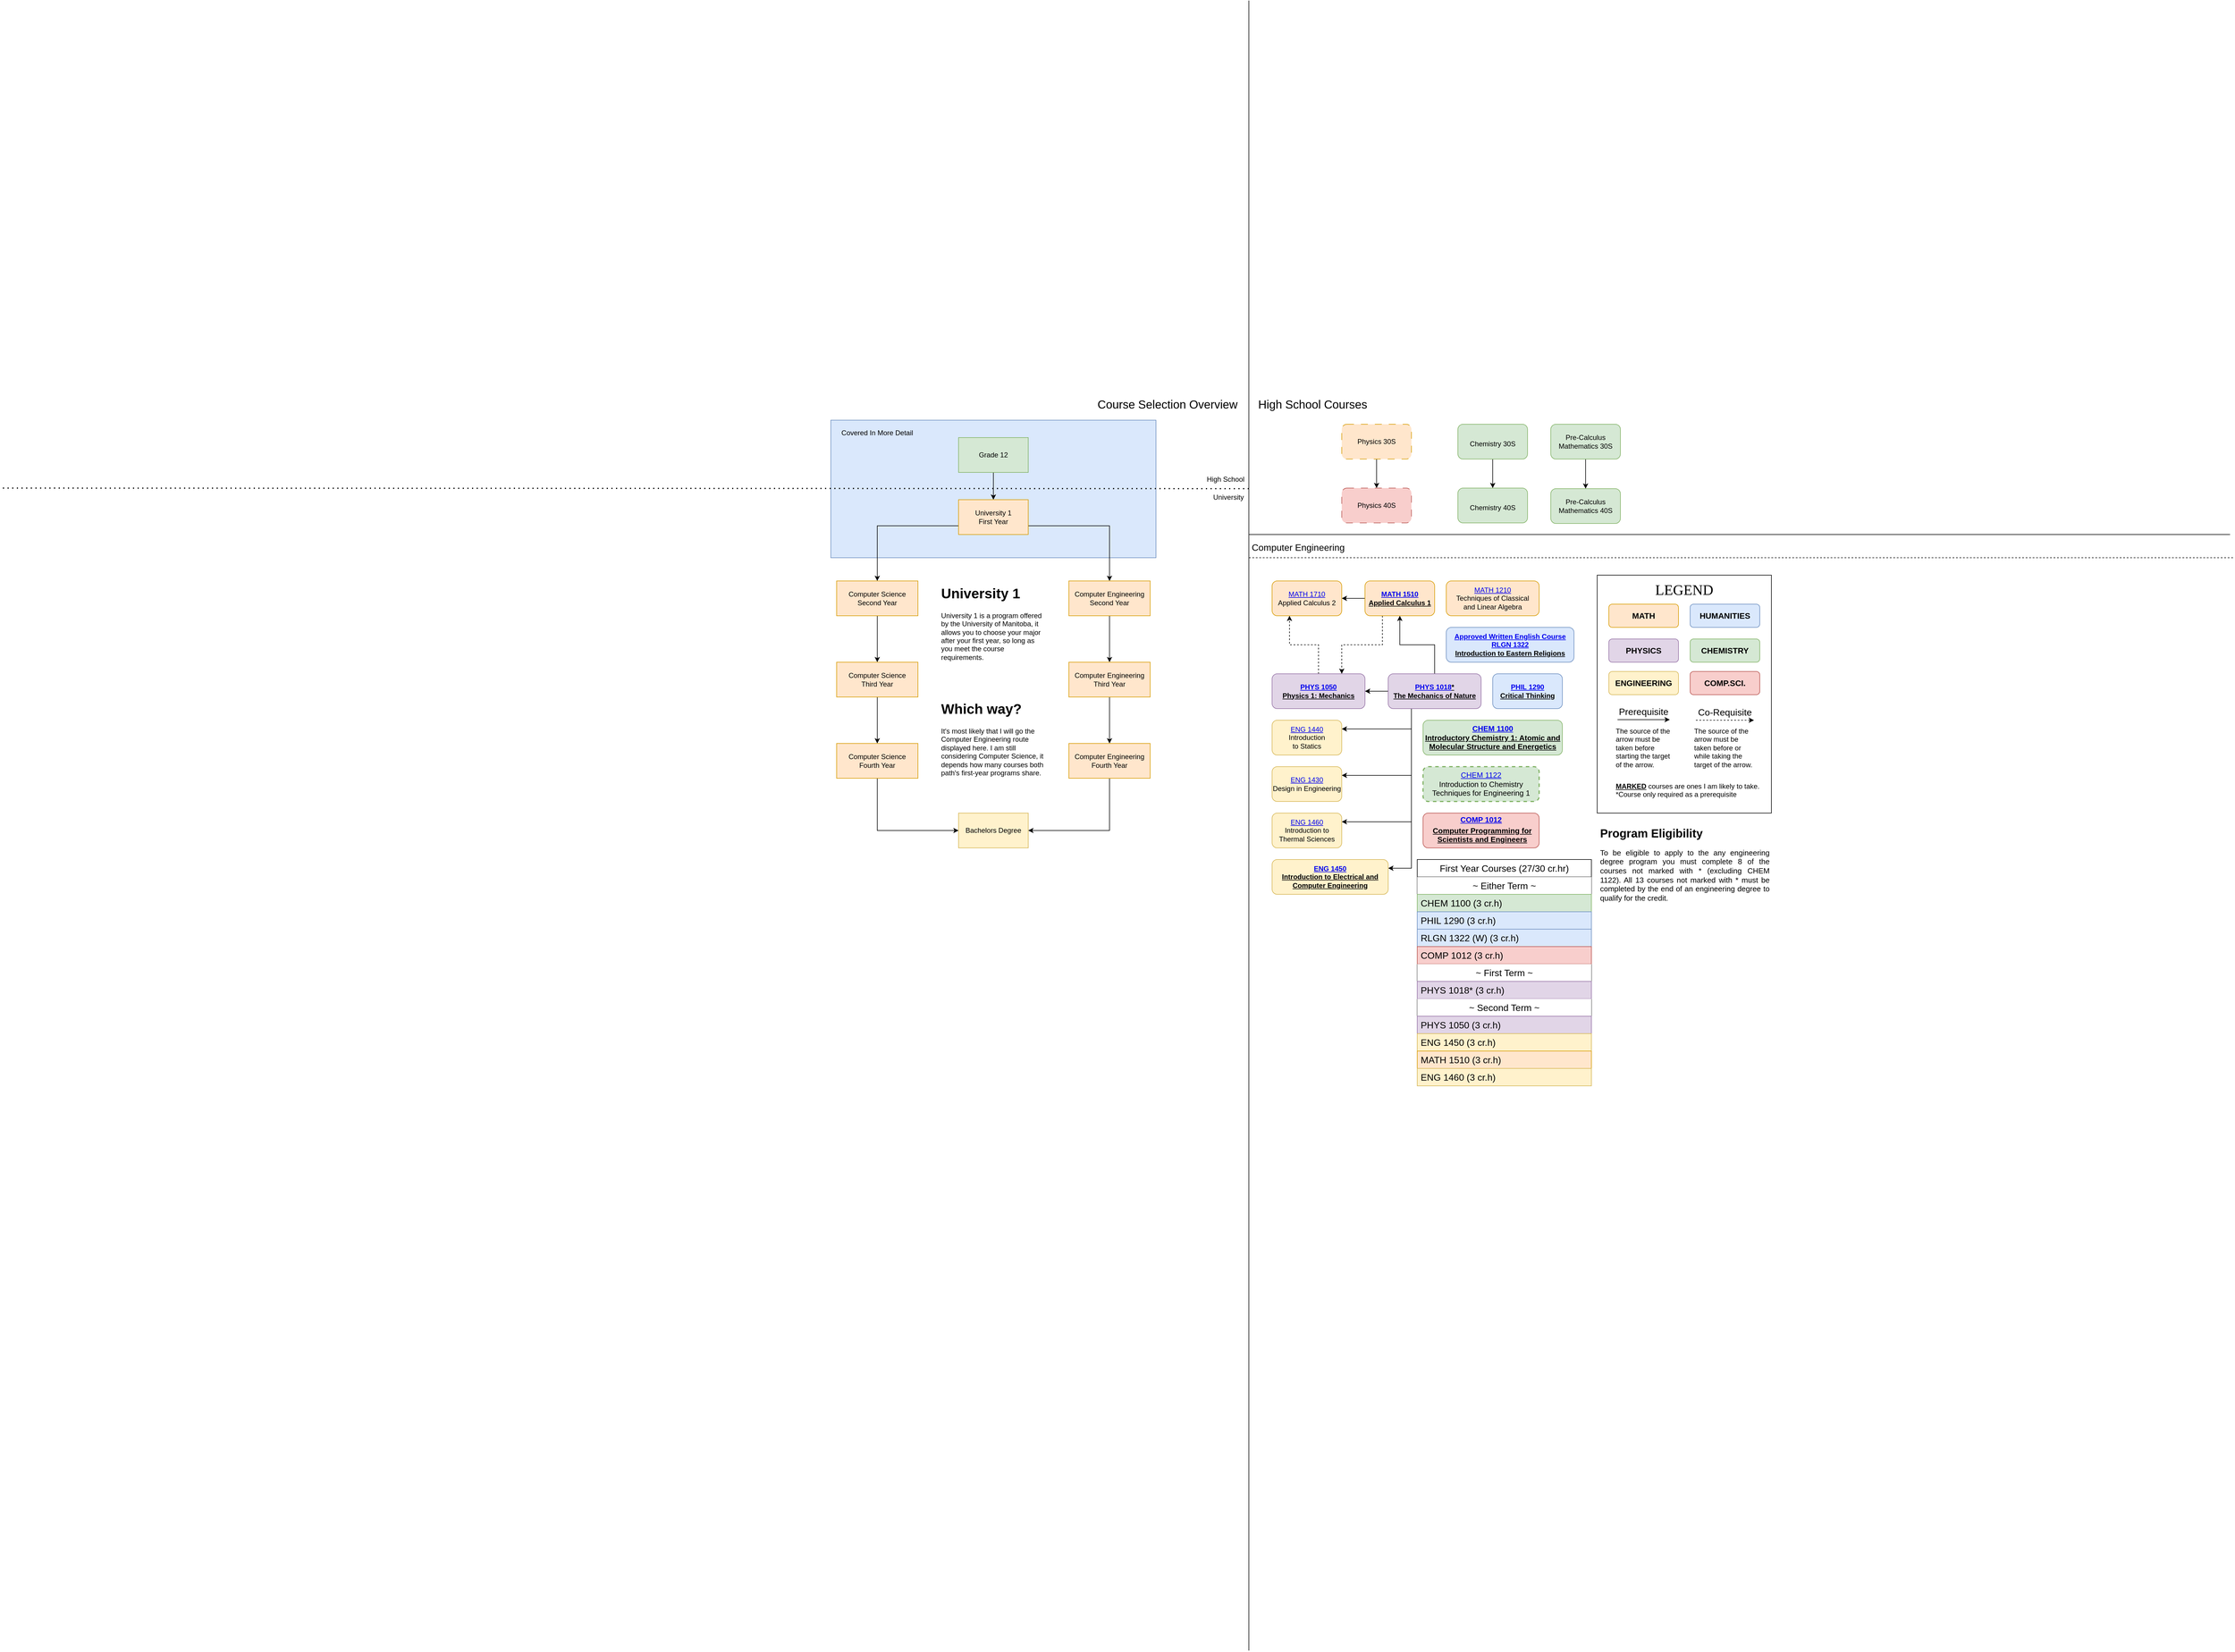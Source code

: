 <mxfile version="20.8.16" type="github">
  <diagram name="Page-1" id="hSadaufKAb4HdudWEFLX">
    <mxGraphModel dx="3854" dy="1554" grid="1" gridSize="10" guides="1" tooltips="1" connect="1" arrows="1" fold="1" page="0" pageScale="1" pageWidth="850" pageHeight="1100" background="none" math="0" shadow="0">
      <root>
        <mxCell id="0" />
        <mxCell id="1" parent="0" />
        <mxCell id="dOjsNn2Fl8QuH95HzSxg-231" value="" style="rounded=0;whiteSpace=wrap;html=1;shadow=0;strokeWidth=1;fontFamily=Helvetica;fontSize=12;fontColor=#000000;fillColor=default;gradientColor=none;" vertex="1" parent="1">
          <mxGeometry x="600" y="310" width="300" height="410" as="geometry" />
        </mxCell>
        <mxCell id="dOjsNn2Fl8QuH95HzSxg-74" value="" style="group;fillColor=#fff2cc;strokeColor=#d6b656;" vertex="1" connectable="0" parent="1">
          <mxGeometry x="-720" y="43" width="560" height="237" as="geometry" />
        </mxCell>
        <mxCell id="dOjsNn2Fl8QuH95HzSxg-72" value="" style="rounded=0;whiteSpace=wrap;html=1;fontSize=12;fillColor=#dae8fc;strokeColor=#6c8ebf;align=left;movable=1;resizable=1;rotatable=1;deletable=1;editable=1;connectable=1;" vertex="1" parent="dOjsNn2Fl8QuH95HzSxg-74">
          <mxGeometry width="560" height="237" as="geometry" />
        </mxCell>
        <mxCell id="dOjsNn2Fl8QuH95HzSxg-73" value="Covered In More Detail" style="text;html=1;strokeColor=none;fillColor=none;align=center;verticalAlign=middle;whiteSpace=wrap;rounded=0;fontSize=12;movable=1;resizable=1;rotatable=1;deletable=1;editable=1;connectable=1;" vertex="1" parent="dOjsNn2Fl8QuH95HzSxg-74">
          <mxGeometry x="10" y="7" width="140" height="30" as="geometry" />
        </mxCell>
        <mxCell id="dOjsNn2Fl8QuH95HzSxg-60" style="edgeStyle=orthogonalEdgeStyle;rounded=0;orthogonalLoop=1;jettySize=auto;html=1;exitX=0.5;exitY=1;exitDx=0;exitDy=0;entryX=0.5;entryY=0;entryDx=0;entryDy=0;fontSize=12;" edge="1" parent="1" source="kgQVGphqANJYqqKDK3Mq-1" target="dOjsNn2Fl8QuH95HzSxg-1">
          <mxGeometry relative="1" as="geometry" />
        </mxCell>
        <mxCell id="kgQVGphqANJYqqKDK3Mq-1" value="Physics 30S" style="rounded=1;whiteSpace=wrap;html=1;fillColor=#ffe6cc;strokeColor=#d79b00;dashed=1;dashPattern=12 12;strokeWidth=1;" parent="1" vertex="1">
          <mxGeometry x="160" y="50" width="120" height="60" as="geometry" />
        </mxCell>
        <mxCell id="dOjsNn2Fl8QuH95HzSxg-1" value="Physics 40S" style="rounded=1;whiteSpace=wrap;html=1;fillColor=#f8cecc;strokeColor=#b85450;shadow=0;dashed=1;dashPattern=12 12;strokeWidth=1;" vertex="1" parent="1">
          <mxGeometry x="160" y="160" width="120" height="60" as="geometry" />
        </mxCell>
        <mxCell id="dOjsNn2Fl8QuH95HzSxg-5" value="&lt;font style=&quot;font-size: 20px;&quot;&gt;High School Courses&lt;/font&gt;" style="text;html=1;strokeColor=none;fillColor=none;align=center;verticalAlign=middle;whiteSpace=wrap;rounded=0;movable=1;resizable=1;rotatable=1;deletable=1;editable=1;connectable=1;fontSize=20;" vertex="1" parent="1">
          <mxGeometry width="220" height="30" as="geometry" />
        </mxCell>
        <mxCell id="dOjsNn2Fl8QuH95HzSxg-6" value="&lt;div&gt;&lt;font style=&quot;font-size: 16px;&quot;&gt;Computer Engineering&lt;/font&gt;&lt;/div&gt;" style="text;html=1;strokeColor=none;fillColor=none;align=center;verticalAlign=middle;whiteSpace=wrap;rounded=0;movable=1;resizable=1;rotatable=1;deletable=1;editable=1;connectable=1;fontSize=21;" vertex="1" parent="1">
          <mxGeometry y="240" width="170" height="40" as="geometry" />
        </mxCell>
        <mxCell id="dOjsNn2Fl8QuH95HzSxg-7" value="" style="endArrow=none;html=1;rounded=0;movable=0;resizable=0;rotatable=0;deletable=0;editable=0;connectable=0;" edge="1" parent="1">
          <mxGeometry width="50" height="50" relative="1" as="geometry">
            <mxPoint y="240" as="sourcePoint" />
            <mxPoint x="1690" y="240" as="targetPoint" />
          </mxGeometry>
        </mxCell>
        <mxCell id="dOjsNn2Fl8QuH95HzSxg-12" value="" style="endArrow=none;html=1;rounded=0;movable=0;resizable=0;rotatable=0;deletable=0;editable=0;connectable=0;" edge="1" parent="1">
          <mxGeometry width="50" height="50" relative="1" as="geometry">
            <mxPoint y="2163" as="sourcePoint" />
            <mxPoint y="-680" as="targetPoint" />
          </mxGeometry>
        </mxCell>
        <mxCell id="dOjsNn2Fl8QuH95HzSxg-13" value="&lt;div style=&quot;font-size: 20px;&quot;&gt;&lt;font style=&quot;font-size: 20px;&quot;&gt;Course Selection Overview&lt;/font&gt;&lt;/div&gt;" style="text;html=1;strokeColor=none;fillColor=none;align=center;verticalAlign=middle;whiteSpace=wrap;rounded=0;movable=1;resizable=1;rotatable=1;deletable=1;editable=1;connectable=1;fontSize=20;" vertex="1" parent="1">
          <mxGeometry x="-280" width="280" height="30" as="geometry" />
        </mxCell>
        <mxCell id="dOjsNn2Fl8QuH95HzSxg-48" style="edgeStyle=orthogonalEdgeStyle;rounded=0;orthogonalLoop=1;jettySize=auto;html=1;exitX=0.5;exitY=1;exitDx=0;exitDy=0;fontSize=12;entryX=0.5;entryY=0;entryDx=0;entryDy=0;" edge="1" parent="1" source="dOjsNn2Fl8QuH95HzSxg-18" target="dOjsNn2Fl8QuH95HzSxg-71">
          <mxGeometry relative="1" as="geometry">
            <mxPoint x="-380" y="153" as="targetPoint" />
          </mxGeometry>
        </mxCell>
        <mxCell id="dOjsNn2Fl8QuH95HzSxg-18" value="&lt;div&gt;Grade 12&lt;/div&gt;" style="rounded=0;whiteSpace=wrap;html=1;fillColor=#d5e8d4;strokeColor=#82b366;" vertex="1" parent="1">
          <mxGeometry x="-500" y="73" width="120" height="60" as="geometry" />
        </mxCell>
        <mxCell id="dOjsNn2Fl8QuH95HzSxg-53" value="" style="edgeStyle=orthogonalEdgeStyle;rounded=0;orthogonalLoop=1;jettySize=auto;html=1;fontSize=12;" edge="1" parent="1" source="dOjsNn2Fl8QuH95HzSxg-20" target="dOjsNn2Fl8QuH95HzSxg-52">
          <mxGeometry relative="1" as="geometry" />
        </mxCell>
        <mxCell id="dOjsNn2Fl8QuH95HzSxg-20" value="&lt;div&gt;Computer Science&lt;/div&gt;&lt;div&gt;Second Year&lt;br&gt;&lt;/div&gt;" style="rounded=0;whiteSpace=wrap;html=1;fillColor=#ffe6cc;strokeColor=#d79b00;" vertex="1" parent="1">
          <mxGeometry x="-710" y="320" width="140" height="60" as="geometry" />
        </mxCell>
        <mxCell id="dOjsNn2Fl8QuH95HzSxg-57" value="" style="edgeStyle=orthogonalEdgeStyle;rounded=0;orthogonalLoop=1;jettySize=auto;html=1;fontSize=12;" edge="1" parent="1" source="dOjsNn2Fl8QuH95HzSxg-22" target="dOjsNn2Fl8QuH95HzSxg-56">
          <mxGeometry relative="1" as="geometry" />
        </mxCell>
        <mxCell id="dOjsNn2Fl8QuH95HzSxg-22" value="&lt;div&gt;Computer Engineering&lt;/div&gt;&lt;div&gt;Second Year&lt;br&gt;&lt;/div&gt;" style="rounded=0;whiteSpace=wrap;html=1;fillColor=#ffe6cc;strokeColor=#d79b00;" vertex="1" parent="1">
          <mxGeometry x="-310" y="320" width="140" height="60" as="geometry" />
        </mxCell>
        <mxCell id="dOjsNn2Fl8QuH95HzSxg-33" value="" style="endArrow=none;dashed=1;html=1;dashPattern=1 3;strokeWidth=2;rounded=0;movable=0;resizable=0;rotatable=0;deletable=0;editable=0;connectable=0;" edge="1" parent="1">
          <mxGeometry width="50" height="50" relative="1" as="geometry">
            <mxPoint y="161" as="sourcePoint" />
            <mxPoint x="-2150" y="160" as="targetPoint" />
          </mxGeometry>
        </mxCell>
        <mxCell id="dOjsNn2Fl8QuH95HzSxg-39" value="University" style="text;html=1;strokeColor=none;fillColor=none;align=center;verticalAlign=middle;whiteSpace=wrap;rounded=0;movable=1;resizable=1;rotatable=1;deletable=1;editable=1;connectable=1;" vertex="1" parent="1">
          <mxGeometry x="-70" y="161" width="70" height="30" as="geometry" />
        </mxCell>
        <mxCell id="dOjsNn2Fl8QuH95HzSxg-41" value="High School" style="text;html=1;strokeColor=none;fillColor=none;align=center;verticalAlign=middle;whiteSpace=wrap;rounded=0;fontSize=12;movable=1;resizable=1;rotatable=1;deletable=1;editable=1;connectable=1;" vertex="1" parent="1">
          <mxGeometry x="-80" y="130" width="80" height="30" as="geometry" />
        </mxCell>
        <mxCell id="dOjsNn2Fl8QuH95HzSxg-49" style="edgeStyle=orthogonalEdgeStyle;rounded=0;orthogonalLoop=1;jettySize=auto;html=1;fontSize=12;exitX=0;exitY=0.75;exitDx=0;exitDy=0;" edge="1" parent="1" source="dOjsNn2Fl8QuH95HzSxg-71" target="dOjsNn2Fl8QuH95HzSxg-20">
          <mxGeometry relative="1" as="geometry">
            <mxPoint x="-530" y="244" as="sourcePoint" />
          </mxGeometry>
        </mxCell>
        <mxCell id="dOjsNn2Fl8QuH95HzSxg-50" style="edgeStyle=orthogonalEdgeStyle;rounded=0;orthogonalLoop=1;jettySize=auto;html=1;entryX=0.5;entryY=0;entryDx=0;entryDy=0;fontSize=12;exitX=1;exitY=0.75;exitDx=0;exitDy=0;" edge="1" parent="1" source="dOjsNn2Fl8QuH95HzSxg-71" target="dOjsNn2Fl8QuH95HzSxg-22">
          <mxGeometry relative="1" as="geometry">
            <mxPoint x="-350" y="244" as="sourcePoint" />
          </mxGeometry>
        </mxCell>
        <mxCell id="dOjsNn2Fl8QuH95HzSxg-55" value="" style="edgeStyle=orthogonalEdgeStyle;rounded=0;orthogonalLoop=1;jettySize=auto;html=1;fontSize=12;" edge="1" parent="1" source="dOjsNn2Fl8QuH95HzSxg-52" target="dOjsNn2Fl8QuH95HzSxg-54">
          <mxGeometry relative="1" as="geometry" />
        </mxCell>
        <mxCell id="dOjsNn2Fl8QuH95HzSxg-52" value="&lt;div&gt;Computer Science&lt;/div&gt;&lt;div&gt;Third Year&lt;/div&gt;" style="whiteSpace=wrap;html=1;fillColor=#ffe6cc;strokeColor=#d79b00;rounded=0;" vertex="1" parent="1">
          <mxGeometry x="-710" y="460" width="140" height="60" as="geometry" />
        </mxCell>
        <mxCell id="dOjsNn2Fl8QuH95HzSxg-69" style="edgeStyle=orthogonalEdgeStyle;rounded=0;orthogonalLoop=1;jettySize=auto;html=1;exitX=0.5;exitY=1;exitDx=0;exitDy=0;entryX=0;entryY=0.5;entryDx=0;entryDy=0;fontSize=12;" edge="1" parent="1" source="dOjsNn2Fl8QuH95HzSxg-54" target="dOjsNn2Fl8QuH95HzSxg-67">
          <mxGeometry relative="1" as="geometry" />
        </mxCell>
        <mxCell id="dOjsNn2Fl8QuH95HzSxg-54" value="&lt;div&gt;Computer Science&lt;/div&gt;&lt;div&gt;Fourth Year&lt;br&gt;&lt;/div&gt;" style="whiteSpace=wrap;html=1;fillColor=#ffe6cc;strokeColor=#d79b00;rounded=0;" vertex="1" parent="1">
          <mxGeometry x="-710" y="600" width="140" height="60" as="geometry" />
        </mxCell>
        <mxCell id="dOjsNn2Fl8QuH95HzSxg-59" value="" style="edgeStyle=orthogonalEdgeStyle;rounded=0;orthogonalLoop=1;jettySize=auto;html=1;fontSize=12;entryX=0.5;entryY=0;entryDx=0;entryDy=0;" edge="1" parent="1" source="dOjsNn2Fl8QuH95HzSxg-56" target="dOjsNn2Fl8QuH95HzSxg-65">
          <mxGeometry relative="1" as="geometry">
            <mxPoint x="-240" y="595" as="targetPoint" />
          </mxGeometry>
        </mxCell>
        <mxCell id="dOjsNn2Fl8QuH95HzSxg-56" value="Computer Engineering&lt;br&gt;&lt;div&gt;Third Year&lt;/div&gt;" style="whiteSpace=wrap;html=1;fillColor=#ffe6cc;strokeColor=#d79b00;rounded=0;fontStyle=0" vertex="1" parent="1">
          <mxGeometry x="-310" y="460" width="140" height="60" as="geometry" />
        </mxCell>
        <mxCell id="dOjsNn2Fl8QuH95HzSxg-62" value="&lt;h1&gt;University 1&lt;br&gt;&lt;/h1&gt;&lt;p&gt;University 1 is a program offered by the University of Manitoba, it allows you to choose your major after your first year, so long as you meet the course requirements.&lt;br&gt;&lt;/p&gt;" style="text;html=1;strokeColor=none;fillColor=none;spacing=5;spacingTop=-20;whiteSpace=wrap;overflow=hidden;rounded=0;fontSize=12;align=left;horizontal=1;verticalAlign=middle;" vertex="1" parent="1">
          <mxGeometry x="-535" y="326" width="190" height="150" as="geometry" />
        </mxCell>
        <mxCell id="dOjsNn2Fl8QuH95HzSxg-63" value="&lt;h1&gt;Which way?&lt;br&gt;&lt;/h1&gt;&lt;p&gt;It&#39;s most likely that I will go the Computer Engineering route displayed here. I am still considering Computer Science, it depends how many courses both path&#39;s first-year programs share.&lt;br&gt;&lt;/p&gt;" style="text;html=1;strokeColor=none;fillColor=none;spacing=5;spacingTop=-20;whiteSpace=wrap;overflow=hidden;rounded=0;fontSize=12;" vertex="1" parent="1">
          <mxGeometry x="-535" y="521" width="190" height="160" as="geometry" />
        </mxCell>
        <mxCell id="dOjsNn2Fl8QuH95HzSxg-70" style="edgeStyle=orthogonalEdgeStyle;rounded=0;orthogonalLoop=1;jettySize=auto;html=1;exitX=0.5;exitY=1;exitDx=0;exitDy=0;entryX=1;entryY=0.5;entryDx=0;entryDy=0;fontSize=12;" edge="1" parent="1" source="dOjsNn2Fl8QuH95HzSxg-65" target="dOjsNn2Fl8QuH95HzSxg-67">
          <mxGeometry relative="1" as="geometry" />
        </mxCell>
        <mxCell id="dOjsNn2Fl8QuH95HzSxg-65" value="Computer Engineering&lt;br&gt;&lt;div&gt;Fourth Year&lt;/div&gt;" style="whiteSpace=wrap;html=1;fillColor=#ffe6cc;strokeColor=#d79b00;rounded=0;fontStyle=0" vertex="1" parent="1">
          <mxGeometry x="-310" y="600" width="140" height="60" as="geometry" />
        </mxCell>
        <mxCell id="dOjsNn2Fl8QuH95HzSxg-67" value="Bachelors Degree" style="whiteSpace=wrap;html=1;fillColor=#fff2cc;strokeColor=#d6b656;rounded=0;fontStyle=0;" vertex="1" parent="1">
          <mxGeometry x="-500" y="720" width="120" height="60" as="geometry" />
        </mxCell>
        <mxCell id="dOjsNn2Fl8QuH95HzSxg-71" value="&lt;div&gt;University 1&lt;/div&gt;&lt;div&gt;First Year&lt;br&gt;&lt;/div&gt;" style="rounded=0;whiteSpace=wrap;html=1;fontSize=12;fillColor=#ffe6cc;strokeColor=#d79b00;" vertex="1" parent="1">
          <mxGeometry x="-500" y="180" width="120" height="60" as="geometry" />
        </mxCell>
        <mxCell id="dOjsNn2Fl8QuH95HzSxg-78" value="" style="endArrow=none;dashed=1;html=1;rounded=0;fontSize=16;movable=0;resizable=0;rotatable=0;deletable=0;editable=0;connectable=0;" edge="1" parent="1">
          <mxGeometry width="50" height="50" relative="1" as="geometry">
            <mxPoint y="280" as="sourcePoint" />
            <mxPoint x="1696" y="280" as="targetPoint" />
          </mxGeometry>
        </mxCell>
        <mxCell id="dOjsNn2Fl8QuH95HzSxg-175" value="" style="edgeStyle=orthogonalEdgeStyle;rounded=0;orthogonalLoop=1;jettySize=auto;html=1;exitX=0.5;exitY=0;exitDx=0;exitDy=0;entryX=0.25;entryY=1;entryDx=0;entryDy=0;fontSize=12;fontColor=#000000;dashed=1;" edge="1" parent="1" source="dOjsNn2Fl8QuH95HzSxg-93" target="dOjsNn2Fl8QuH95HzSxg-168">
          <mxGeometry x="-0.0" relative="1" as="geometry">
            <mxPoint as="offset" />
          </mxGeometry>
        </mxCell>
        <mxCell id="dOjsNn2Fl8QuH95HzSxg-93" value="&lt;div&gt;&lt;a href=&quot;https://catalog.umanitoba.ca/search/?P=PHYS%201050&quot;&gt;PHYS 1050&lt;/a&gt;&lt;/div&gt;&lt;div&gt;Physics 1: Mechanics&lt;br&gt;&lt;/div&gt;" style="rounded=1;whiteSpace=wrap;html=1;fillColor=#e1d5e7;strokeColor=#9673a6;fontSize=12;fontStyle=5" vertex="1" parent="1">
          <mxGeometry x="40" y="480" width="160" height="60" as="geometry" />
        </mxCell>
        <mxCell id="dOjsNn2Fl8QuH95HzSxg-205" style="edgeStyle=orthogonalEdgeStyle;rounded=0;orthogonalLoop=1;jettySize=auto;html=1;exitX=0;exitY=0.5;exitDx=0;exitDy=0;entryX=1;entryY=0.5;entryDx=0;entryDy=0;fontFamily=Helvetica;fontSize=12;fontColor=#000000;" edge="1" parent="1" source="dOjsNn2Fl8QuH95HzSxg-95" target="dOjsNn2Fl8QuH95HzSxg-93">
          <mxGeometry relative="1" as="geometry" />
        </mxCell>
        <mxCell id="dOjsNn2Fl8QuH95HzSxg-240" style="edgeStyle=orthogonalEdgeStyle;rounded=0;orthogonalLoop=1;jettySize=auto;html=1;exitX=0.5;exitY=0;exitDx=0;exitDy=0;entryX=0.5;entryY=1;entryDx=0;entryDy=0;fontFamily=Lucida Console;fontSize=25;fontColor=#000000;" edge="1" parent="1" source="dOjsNn2Fl8QuH95HzSxg-95" target="dOjsNn2Fl8QuH95HzSxg-165">
          <mxGeometry relative="1" as="geometry" />
        </mxCell>
        <mxCell id="dOjsNn2Fl8QuH95HzSxg-242" style="edgeStyle=orthogonalEdgeStyle;rounded=0;orthogonalLoop=1;jettySize=auto;html=1;exitX=0.25;exitY=1;exitDx=0;exitDy=0;entryX=1;entryY=0.25;entryDx=0;entryDy=0;fontFamily=Lucida Console;fontSize=25;fontColor=#000000;" edge="1" parent="1" source="dOjsNn2Fl8QuH95HzSxg-95" target="dOjsNn2Fl8QuH95HzSxg-212">
          <mxGeometry relative="1" as="geometry" />
        </mxCell>
        <mxCell id="dOjsNn2Fl8QuH95HzSxg-243" style="edgeStyle=orthogonalEdgeStyle;rounded=0;orthogonalLoop=1;jettySize=auto;html=1;exitX=0.25;exitY=1;exitDx=0;exitDy=0;entryX=1;entryY=0.25;entryDx=0;entryDy=0;fontFamily=Lucida Console;fontSize=25;fontColor=#000000;" edge="1" parent="1" source="dOjsNn2Fl8QuH95HzSxg-95" target="dOjsNn2Fl8QuH95HzSxg-211">
          <mxGeometry relative="1" as="geometry" />
        </mxCell>
        <mxCell id="dOjsNn2Fl8QuH95HzSxg-244" style="edgeStyle=orthogonalEdgeStyle;rounded=0;orthogonalLoop=1;jettySize=auto;html=1;exitX=0.25;exitY=1;exitDx=0;exitDy=0;entryX=1;entryY=0.25;entryDx=0;entryDy=0;fontFamily=Lucida Console;fontSize=25;fontColor=#000000;" edge="1" parent="1" source="dOjsNn2Fl8QuH95HzSxg-95" target="dOjsNn2Fl8QuH95HzSxg-214">
          <mxGeometry relative="1" as="geometry" />
        </mxCell>
        <mxCell id="dOjsNn2Fl8QuH95HzSxg-245" style="edgeStyle=orthogonalEdgeStyle;rounded=0;orthogonalLoop=1;jettySize=auto;html=1;exitX=0.25;exitY=1;exitDx=0;exitDy=0;entryX=1;entryY=0.25;entryDx=0;entryDy=0;fontFamily=Lucida Console;fontSize=25;fontColor=#000000;" edge="1" parent="1" source="dOjsNn2Fl8QuH95HzSxg-95" target="dOjsNn2Fl8QuH95HzSxg-213">
          <mxGeometry relative="1" as="geometry" />
        </mxCell>
        <mxCell id="dOjsNn2Fl8QuH95HzSxg-95" value="&lt;div&gt;&lt;a href=&quot;https://catalog.umanitoba.ca/search/?P=PHYS%201018&quot;&gt;PHYS 1018&lt;/a&gt;*&lt;br&gt;&lt;/div&gt;&lt;div&gt;The Mechanics of Nature&lt;/div&gt;" style="rounded=1;whiteSpace=wrap;html=1;fillColor=#e1d5e7;strokeColor=#9673a6;fontSize=12;fontStyle=5" vertex="1" parent="1">
          <mxGeometry x="240" y="480" width="160" height="60" as="geometry" />
        </mxCell>
        <mxCell id="dOjsNn2Fl8QuH95HzSxg-109" value="&lt;div&gt;&lt;a href=&quot;https://catalog.umanitoba.ca/search/?P=CHEM%201100&quot;&gt;CHEM 1100&lt;/a&gt;&lt;/div&gt;&lt;div&gt;Introductory Chemistry 1: Atomic and Molecular Structure and Energetics&lt;/div&gt;" style="rounded=1;whiteSpace=wrap;html=1;fillColor=#d5e8d4;strokeColor=#82b366;fontSize=13;fontStyle=5" vertex="1" parent="1">
          <mxGeometry x="300" y="560" width="240" height="60" as="geometry" />
        </mxCell>
        <mxCell id="dOjsNn2Fl8QuH95HzSxg-110" value="&lt;h1 style=&quot;font-size: 20px;&quot; align=&quot;justify&quot;&gt;Program Eligibility&lt;br&gt;&lt;/h1&gt;&lt;p align=&quot;justify&quot;&gt;To be eligible to apply to the any engineering degree program you must complete 8 of the courses not marked with * (excluding CHEM 1122). All 13 courses not marked with * must be completed by the end of an engineering degree to qualify for the credit.&lt;/p&gt;" style="text;html=1;strokeColor=none;fillColor=none;spacing=5;spacingTop=-20;whiteSpace=wrap;overflow=hidden;rounded=0;fontSize=13;fontColor=#000000;" vertex="1" parent="1">
          <mxGeometry x="600" y="740" width="300" height="150" as="geometry" />
        </mxCell>
        <mxCell id="dOjsNn2Fl8QuH95HzSxg-111" value="&lt;font style=&quot;font-size: 12px;&quot;&gt;Chemistry 40S&lt;br&gt;&lt;/font&gt;" style="rounded=1;whiteSpace=wrap;html=1;fillColor=#d5e8d4;strokeColor=#82b366;fontSize=20;" vertex="1" parent="1">
          <mxGeometry x="360" y="160" width="120" height="60" as="geometry" />
        </mxCell>
        <mxCell id="dOjsNn2Fl8QuH95HzSxg-113" style="edgeStyle=orthogonalEdgeStyle;rounded=0;orthogonalLoop=1;jettySize=auto;html=1;exitX=0.5;exitY=1;exitDx=0;exitDy=0;fontSize=12;fontColor=#000000;" edge="1" parent="1" source="dOjsNn2Fl8QuH95HzSxg-112" target="dOjsNn2Fl8QuH95HzSxg-111">
          <mxGeometry relative="1" as="geometry" />
        </mxCell>
        <mxCell id="dOjsNn2Fl8QuH95HzSxg-112" value="&lt;font style=&quot;font-size: 12px;&quot;&gt;Chemistry 30S&lt;br&gt;&lt;/font&gt;" style="rounded=1;whiteSpace=wrap;html=1;fillColor=#d5e8d4;strokeColor=#82b366;fontSize=20;" vertex="1" parent="1">
          <mxGeometry x="360" y="50" width="120" height="60" as="geometry" />
        </mxCell>
        <mxCell id="dOjsNn2Fl8QuH95HzSxg-121" value="Pre-Calculus Mathematics 40S" style="rounded=1;whiteSpace=wrap;html=1;fillColor=#d5e8d4;strokeColor=#82b366;fontSize=12;" vertex="1" parent="1">
          <mxGeometry x="520" y="161" width="120" height="60" as="geometry" />
        </mxCell>
        <mxCell id="dOjsNn2Fl8QuH95HzSxg-123" style="edgeStyle=orthogonalEdgeStyle;rounded=0;orthogonalLoop=1;jettySize=auto;html=1;exitX=0.5;exitY=1;exitDx=0;exitDy=0;entryX=0.5;entryY=0;entryDx=0;entryDy=0;fontSize=12;fontColor=#000000;" edge="1" parent="1" source="dOjsNn2Fl8QuH95HzSxg-122" target="dOjsNn2Fl8QuH95HzSxg-121">
          <mxGeometry relative="1" as="geometry" />
        </mxCell>
        <mxCell id="dOjsNn2Fl8QuH95HzSxg-122" value="Pre-Calculus Mathematics 30S" style="rounded=1;whiteSpace=wrap;html=1;fillColor=#d5e8d4;strokeColor=#82b366;fontSize=12;" vertex="1" parent="1">
          <mxGeometry x="520" y="50" width="120" height="60" as="geometry" />
        </mxCell>
        <mxCell id="dOjsNn2Fl8QuH95HzSxg-128" value="&lt;div&gt;&lt;a href=&quot;https://catalog.umanitoba.ca/search/?P=CHEM%201122&quot;&gt;CHEM 1122&lt;/a&gt;&lt;br&gt;&lt;/div&gt;&lt;div&gt;Introduction to Chemistry Techniques for Engineering 1&lt;/div&gt;" style="rounded=1;whiteSpace=wrap;html=1;fillColor=#d5e8d4;strokeColor=#82b366;fontSize=13;fontStyle=0;dashed=1;strokeWidth=2;" vertex="1" parent="1">
          <mxGeometry x="300" y="640" width="200" height="60" as="geometry" />
        </mxCell>
        <mxCell id="dOjsNn2Fl8QuH95HzSxg-134" value="&lt;div&gt;&lt;a href=&quot;https://catalog.umanitoba.ca/search/?P=COMP%201012&quot;&gt;COMP 1012&lt;/a&gt;&lt;/div&gt;&lt;table class=&quot;sc_courselist&quot; width=&quot;100%&quot;&gt;&lt;tbody&gt;&lt;tr class=&quot;even&quot;&gt;&lt;td class=&quot;codecol&quot;&gt;&lt;br&gt;&lt;/td&gt;&lt;td&gt;Computer Programming for Scientists and Engineers&lt;/td&gt;&lt;/tr&gt;&lt;/tbody&gt;&lt;/table&gt;" style="rounded=1;whiteSpace=wrap;html=1;fillColor=#f8cecc;strokeColor=#b85450;fontSize=13;fontStyle=5" vertex="1" parent="1">
          <mxGeometry x="300" y="720" width="200" height="60" as="geometry" />
        </mxCell>
        <mxCell id="dOjsNn2Fl8QuH95HzSxg-169" style="edgeStyle=orthogonalEdgeStyle;rounded=0;orthogonalLoop=1;jettySize=auto;html=1;exitX=0;exitY=0.5;exitDx=0;exitDy=0;entryX=1;entryY=0.5;entryDx=0;entryDy=0;fontSize=12;fontColor=#000000;" edge="1" parent="1" source="dOjsNn2Fl8QuH95HzSxg-165" target="dOjsNn2Fl8QuH95HzSxg-168">
          <mxGeometry relative="1" as="geometry" />
        </mxCell>
        <mxCell id="dOjsNn2Fl8QuH95HzSxg-174" value="" style="edgeStyle=orthogonalEdgeStyle;rounded=0;orthogonalLoop=1;jettySize=auto;html=1;exitX=0.25;exitY=1;exitDx=0;exitDy=0;entryX=0.75;entryY=0;entryDx=0;entryDy=0;fontSize=12;fontColor=#000000;dashed=1;" edge="1" parent="1" source="dOjsNn2Fl8QuH95HzSxg-165" target="dOjsNn2Fl8QuH95HzSxg-93">
          <mxGeometry relative="1" as="geometry">
            <mxPoint as="offset" />
          </mxGeometry>
        </mxCell>
        <mxCell id="dOjsNn2Fl8QuH95HzSxg-165" value="&lt;div&gt;&lt;a href=&quot;https://catalog.umanitoba.ca/search/?P=MATH%201510&quot;&gt;MATH 1510&lt;/a&gt;&lt;/div&gt;&lt;div&gt;Applied Calculus 1&lt;/div&gt;" style="rounded=1;whiteSpace=wrap;html=1;fillColor=#ffe6cc;strokeColor=#d79b00;fontSize=12;fontStyle=5" vertex="1" parent="1">
          <mxGeometry x="200" y="320" width="120" height="60" as="geometry" />
        </mxCell>
        <mxCell id="dOjsNn2Fl8QuH95HzSxg-168" value="&lt;div&gt;&lt;a href=&quot;https://catalog.umanitoba.ca/search/?P=MATH%201710&quot;&gt;MATH 1710&lt;/a&gt;&lt;/div&gt;&lt;div&gt;Applied Calculus 2&lt;br&gt;&lt;/div&gt;" style="rounded=1;whiteSpace=wrap;html=1;fillColor=#ffe6cc;strokeColor=#d79b00;fontSize=12;" vertex="1" parent="1">
          <mxGeometry x="40" y="320" width="120" height="60" as="geometry" />
        </mxCell>
        <mxCell id="dOjsNn2Fl8QuH95HzSxg-178" value="&lt;div&gt;&lt;a href=&quot;https://umanitoba.ca/engineering/programs-of-study#:~:text=Written%20English%20Requirement&quot;&gt;Approved Written English Course&lt;/a&gt; &lt;br&gt;&lt;/div&gt;&lt;div&gt;&lt;a href=&quot;https://catalog.umanitoba.ca/search/?P=RLGN+1322&quot;&gt;RLGN 1322&lt;/a&gt;&lt;br&gt;&lt;/div&gt;&lt;div&gt;Introduction to Eastern Religions&lt;/div&gt;" style="rounded=1;whiteSpace=wrap;html=1;fillColor=#dae8fc;strokeColor=#6c8ebf;fontSize=12;fontStyle=5" vertex="1" parent="1">
          <mxGeometry x="340" y="400" width="220" height="60" as="geometry" />
        </mxCell>
        <mxCell id="dOjsNn2Fl8QuH95HzSxg-203" value="&lt;font style=&quot;font-size: 12px;&quot; face=&quot;Helvetica&quot;&gt;&lt;a class=&quot;bubblelink code&quot; title=&quot;PHIL&amp;nbsp;1290&quot; href=&quot;https://catalog.umanitoba.ca/search/?P=PHIL%201290&quot;&gt;PHIL&amp;nbsp;1290&lt;/a&gt;&lt;/font&gt;&lt;div style=&quot;&quot;&gt;&lt;font style=&quot;font-size: 12px;&quot; face=&quot;Helvetica&quot;&gt;Critical Thinking&lt;/font&gt;&lt;/div&gt;" style="rounded=1;whiteSpace=wrap;html=1;fillColor=#dae8fc;strokeColor=#6c8ebf;fontSize=12;fontStyle=5" vertex="1" parent="1">
          <mxGeometry x="420" y="480" width="120" height="60" as="geometry" />
        </mxCell>
        <mxCell id="dOjsNn2Fl8QuH95HzSxg-210" value="&lt;div style=&quot;&quot;&gt;&lt;font style=&quot;font-size: 12px;&quot;&gt;&lt;a class=&quot;bubblelink code&quot; title=&quot;MATH&amp;nbsp;1210&quot; href=&quot;https://catalog.umanitoba.ca/search/?P=MATH%201210&quot;&gt;MATH&amp;nbsp;1210&lt;/a&gt;&lt;/font&gt;&lt;/div&gt;&lt;div style=&quot;&quot;&gt;&lt;font style=&quot;font-size: 12px;&quot;&gt;Techniques of Classical&lt;/font&gt;&lt;/div&gt;&lt;div style=&quot;&quot;&gt;&lt;font style=&quot;font-size: 12px;&quot;&gt;and Linear Algebra&lt;/font&gt;&lt;/div&gt;" style="rounded=1;whiteSpace=wrap;html=1;fillColor=#ffe6cc;strokeColor=#d79b00;fontFamily=Helvetica;fontSize=12;" vertex="1" parent="1">
          <mxGeometry x="340" y="320" width="160" height="60" as="geometry" />
        </mxCell>
        <mxCell id="dOjsNn2Fl8QuH95HzSxg-211" value="&lt;div&gt;&lt;a class=&quot;bubblelink code&quot; title=&quot;ENG&amp;nbsp;1430&quot; href=&quot;https://catalog.umanitoba.ca/search/?P=ENG%201430&quot;&gt;ENG&amp;nbsp;1430&lt;/a&gt;&lt;br&gt;&lt;/div&gt;&lt;div&gt;Design in Engineering&lt;/div&gt;" style="rounded=1;whiteSpace=wrap;html=1;fillColor=#fff2cc;strokeColor=#d6b656;fontFamily=Helvetica;fontSize=12;fontStyle=0" vertex="1" parent="1">
          <mxGeometry x="40" y="640" width="120" height="60" as="geometry" />
        </mxCell>
        <mxCell id="dOjsNn2Fl8QuH95HzSxg-212" value="&lt;div&gt;&lt;a class=&quot;bubblelink code&quot; title=&quot;ENG&amp;nbsp;1440&quot; href=&quot;https://catalog.umanitoba.ca/search/?P=ENG%201440&quot;&gt;ENG&amp;nbsp;1440&lt;/a&gt;&lt;br&gt;&lt;/div&gt;&lt;div&gt;Introduction&lt;/div&gt;&lt;div&gt;to Statics&lt;/div&gt;" style="rounded=1;whiteSpace=wrap;html=1;fillColor=#fff2cc;strokeColor=#d6b656;fontFamily=Helvetica;fontSize=12;" vertex="1" parent="1">
          <mxGeometry x="40" y="560" width="120" height="60" as="geometry" />
        </mxCell>
        <mxCell id="dOjsNn2Fl8QuH95HzSxg-213" value="&lt;div&gt;&lt;a class=&quot;bubblelink code&quot; title=&quot;ENG&amp;nbsp;1450&quot; href=&quot;https://catalog.umanitoba.ca/search/?P=ENG%201450&quot;&gt;ENG&amp;nbsp;1450&lt;/a&gt;&lt;/div&gt;&lt;div&gt;Introduction to Electrical and Computer Engineering&lt;/div&gt;" style="rounded=1;whiteSpace=wrap;html=1;fillColor=#fff2cc;strokeColor=#d6b656;fontFamily=Helvetica;fontSize=12;fontStyle=5" vertex="1" parent="1">
          <mxGeometry x="40" y="800" width="200" height="60" as="geometry" />
        </mxCell>
        <mxCell id="dOjsNn2Fl8QuH95HzSxg-214" value="&lt;div&gt;&lt;a class=&quot;bubblelink code&quot; title=&quot;ENG&amp;nbsp;1460&quot; href=&quot;https://catalog.umanitoba.ca/search/?P=ENG%201460&quot;&gt;ENG&amp;nbsp;1460&lt;/a&gt;&lt;/div&gt;&lt;div&gt;Introduction to Thermal Sciences&lt;/div&gt;" style="rounded=1;whiteSpace=wrap;html=1;fillColor=#fff2cc;strokeColor=#d6b656;fontFamily=Helvetica;fontSize=12;fontStyle=0" vertex="1" parent="1">
          <mxGeometry x="40" y="720" width="120" height="60" as="geometry" />
        </mxCell>
        <mxCell id="dOjsNn2Fl8QuH95HzSxg-220" value="MATH" style="rounded=1;whiteSpace=wrap;html=1;fillColor=#ffe6cc;strokeColor=#d79b00;fontFamily=Helvetica;fontSize=14;fontStyle=1" vertex="1" parent="1">
          <mxGeometry x="620" y="360" width="120" height="40" as="geometry" />
        </mxCell>
        <mxCell id="dOjsNn2Fl8QuH95HzSxg-222" value="ENGINEERING" style="rounded=1;whiteSpace=wrap;html=1;fillColor=#fff2cc;strokeColor=#d6b656;fontFamily=Helvetica;fontSize=14;fontStyle=1" vertex="1" parent="1">
          <mxGeometry x="620" y="476" width="120" height="40" as="geometry" />
        </mxCell>
        <mxCell id="dOjsNn2Fl8QuH95HzSxg-223" value="HUMANITIES" style="rounded=1;whiteSpace=wrap;html=1;fillColor=#dae8fc;strokeColor=#6c8ebf;fontFamily=Helvetica;fontSize=14;fontStyle=1" vertex="1" parent="1">
          <mxGeometry x="760" y="360" width="120" height="40" as="geometry" />
        </mxCell>
        <mxCell id="dOjsNn2Fl8QuH95HzSxg-224" value="CHEMISTRY" style="rounded=1;whiteSpace=wrap;html=1;fillColor=#d5e8d4;strokeColor=#82b366;fontFamily=Helvetica;fontSize=14;fontStyle=1" vertex="1" parent="1">
          <mxGeometry x="760" y="420" width="120" height="40" as="geometry" />
        </mxCell>
        <mxCell id="dOjsNn2Fl8QuH95HzSxg-225" value="PHYSICS" style="rounded=1;whiteSpace=wrap;html=1;fillColor=#e1d5e7;strokeColor=#9673a6;fontFamily=Helvetica;fontSize=14;fontStyle=1" vertex="1" parent="1">
          <mxGeometry x="620" y="420" width="120" height="40" as="geometry" />
        </mxCell>
        <mxCell id="dOjsNn2Fl8QuH95HzSxg-226" value="COMP.SCI." style="rounded=1;whiteSpace=wrap;html=1;fillColor=#f8cecc;strokeColor=#b85450;fontFamily=Helvetica;fontSize=14;fontStyle=1;" vertex="1" parent="1">
          <mxGeometry x="760" y="476" width="120" height="40" as="geometry" />
        </mxCell>
        <mxCell id="dOjsNn2Fl8QuH95HzSxg-228" value="LEGEND" style="text;html=1;strokeColor=none;fillColor=none;align=center;verticalAlign=middle;whiteSpace=wrap;rounded=0;fontSize=25;fontFamily=Lucida Console;fontColor=#000000;fontStyle=0;" vertex="1" parent="1">
          <mxGeometry x="620" y="320" width="260" height="30" as="geometry" />
        </mxCell>
        <mxCell id="dOjsNn2Fl8QuH95HzSxg-250" value="" style="endArrow=classic;html=1;rounded=0;fontFamily=Lucida Console;fontSize=25;fontColor=#000000;" edge="1" parent="1">
          <mxGeometry width="50" height="50" relative="1" as="geometry">
            <mxPoint x="635" y="559" as="sourcePoint" />
            <mxPoint x="725" y="559" as="targetPoint" />
          </mxGeometry>
        </mxCell>
        <mxCell id="dOjsNn2Fl8QuH95HzSxg-251" value="Prerequisite" style="text;html=1;strokeColor=none;fillColor=none;align=center;verticalAlign=middle;whiteSpace=wrap;rounded=0;fontSize=16;fontFamily=Helvetica;fontColor=#000000;" vertex="1" parent="1">
          <mxGeometry x="635" y="530" width="90" height="30" as="geometry" />
        </mxCell>
        <mxCell id="dOjsNn2Fl8QuH95HzSxg-256" value="Co-Requisite" style="text;html=1;strokeColor=none;fillColor=none;align=center;verticalAlign=middle;whiteSpace=wrap;rounded=0;fontSize=16;fontFamily=Helvetica;fontColor=#000000;" vertex="1" parent="1">
          <mxGeometry x="770" y="531" width="100" height="30" as="geometry" />
        </mxCell>
        <mxCell id="dOjsNn2Fl8QuH95HzSxg-258" value="The source of the arrow must be taken before starting the target of the arrow." style="text;html=1;strokeColor=none;fillColor=none;align=left;verticalAlign=top;whiteSpace=wrap;rounded=0;fontSize=12;fontFamily=Helvetica;fontColor=#000000;" vertex="1" parent="1">
          <mxGeometry x="630" y="565" width="100" height="85" as="geometry" />
        </mxCell>
        <mxCell id="dOjsNn2Fl8QuH95HzSxg-259" value="The source of the arrow must be taken before or while taking the target of the arrow." style="text;html=1;strokeColor=none;fillColor=none;align=left;verticalAlign=top;whiteSpace=wrap;rounded=0;fontSize=12;fontFamily=Helvetica;fontColor=#000000;" vertex="1" parent="1">
          <mxGeometry x="765" y="565" width="110" height="85" as="geometry" />
        </mxCell>
        <mxCell id="dOjsNn2Fl8QuH95HzSxg-260" value="" style="edgeStyle=orthogonalEdgeStyle;rounded=0;orthogonalLoop=1;jettySize=auto;html=1;fontSize=12;fontColor=#000000;dashed=1;" edge="1" parent="1">
          <mxGeometry relative="1" as="geometry">
            <mxPoint x="770" y="560" as="sourcePoint" />
            <mxPoint x="870" y="560" as="targetPoint" />
            <mxPoint as="offset" />
          </mxGeometry>
        </mxCell>
        <mxCell id="dOjsNn2Fl8QuH95HzSxg-261" value="&lt;div&gt;&lt;u&gt;&lt;b&gt;MARKED&lt;/b&gt;&lt;/u&gt; courses are ones I am likely to take.&lt;br&gt;&lt;/div&gt;&lt;div&gt;*Course only required as a prerequisite&lt;/div&gt;" style="text;html=1;strokeColor=none;fillColor=none;align=left;verticalAlign=top;whiteSpace=wrap;rounded=0;fontSize=12;fontFamily=Helvetica;fontColor=#000000;" vertex="1" parent="1">
          <mxGeometry x="630" y="660" width="250" height="50" as="geometry" />
        </mxCell>
        <mxCell id="dOjsNn2Fl8QuH95HzSxg-266" value="&lt;div&gt;First Year Courses (27/30 cr.hr)&lt;/div&gt;" style="swimlane;fontStyle=0;childLayout=stackLayout;horizontal=1;startSize=30;horizontalStack=0;resizeParent=1;resizeParentMax=0;resizeLast=0;collapsible=1;marginBottom=0;whiteSpace=wrap;html=1;shadow=0;strokeWidth=1;fontFamily=Helvetica;fontSize=16;fontColor=#000000;fillColor=default;gradientColor=none;" vertex="1" parent="1">
          <mxGeometry x="290" y="800" width="300" height="390" as="geometry">
            <mxRectangle x="290" y="560" width="300" height="30" as="alternateBounds" />
          </mxGeometry>
        </mxCell>
        <mxCell id="dOjsNn2Fl8QuH95HzSxg-279" value="~ Either Term ~" style="text;align=center;verticalAlign=middle;spacingLeft=4;spacingRight=4;overflow=hidden;points=[[0,0.5],[1,0.5]];portConstraint=eastwest;rotatable=0;whiteSpace=wrap;html=1;fontSize=16;fontFamily=Helvetica;fillColor=default;dashed=1;strokeColor=none;gradientColor=none;gradientDirection=north;" vertex="1" parent="dOjsNn2Fl8QuH95HzSxg-266">
          <mxGeometry y="30" width="300" height="30" as="geometry" />
        </mxCell>
        <mxCell id="dOjsNn2Fl8QuH95HzSxg-268" value="CHEM 1100 (3 cr.h)" style="text;strokeColor=#82b366;fillColor=#d5e8d4;align=left;verticalAlign=middle;spacingLeft=4;spacingRight=4;overflow=hidden;points=[[0,0.5],[1,0.5]];portConstraint=eastwest;rotatable=0;whiteSpace=wrap;html=1;fontSize=16;fontFamily=Helvetica;" vertex="1" parent="dOjsNn2Fl8QuH95HzSxg-266">
          <mxGeometry y="60" width="300" height="30" as="geometry" />
        </mxCell>
        <mxCell id="dOjsNn2Fl8QuH95HzSxg-269" value="PHIL 1290 (3 cr.h)" style="text;strokeColor=#6c8ebf;fillColor=#dae8fc;align=left;verticalAlign=middle;spacingLeft=4;spacingRight=4;overflow=hidden;points=[[0,0.5],[1,0.5]];portConstraint=eastwest;rotatable=0;whiteSpace=wrap;html=1;fontSize=16;fontFamily=Helvetica;" vertex="1" parent="dOjsNn2Fl8QuH95HzSxg-266">
          <mxGeometry y="90" width="300" height="30" as="geometry" />
        </mxCell>
        <mxCell id="dOjsNn2Fl8QuH95HzSxg-270" value="&lt;div&gt;RLGN 1322 (W) (3 cr.h)&lt;br&gt;&lt;/div&gt;" style="text;strokeColor=#6c8ebf;fillColor=#dae8fc;align=left;verticalAlign=middle;spacingLeft=4;spacingRight=4;overflow=hidden;points=[[0,0.5],[1,0.5]];portConstraint=eastwest;rotatable=0;whiteSpace=wrap;html=1;fontSize=16;fontFamily=Helvetica;" vertex="1" parent="dOjsNn2Fl8QuH95HzSxg-266">
          <mxGeometry y="120" width="300" height="30" as="geometry" />
        </mxCell>
        <mxCell id="dOjsNn2Fl8QuH95HzSxg-271" value="COMP 1012 (3 cr.h)" style="text;strokeColor=#b85450;fillColor=#f8cecc;align=left;verticalAlign=middle;spacingLeft=4;spacingRight=4;overflow=hidden;points=[[0,0.5],[1,0.5]];portConstraint=eastwest;rotatable=0;whiteSpace=wrap;html=1;fontSize=16;fontFamily=Helvetica;" vertex="1" parent="dOjsNn2Fl8QuH95HzSxg-266">
          <mxGeometry y="150" width="300" height="30" as="geometry" />
        </mxCell>
        <mxCell id="dOjsNn2Fl8QuH95HzSxg-281" value="~ First Term ~" style="text;align=center;verticalAlign=middle;spacingLeft=4;spacingRight=4;overflow=hidden;points=[[0,0.5],[1,0.5]];portConstraint=eastwest;rotatable=0;whiteSpace=wrap;html=1;fontSize=16;fontFamily=Helvetica;fillColor=default;dashed=1;strokeColor=none;gradientColor=none;gradientDirection=north;" vertex="1" parent="dOjsNn2Fl8QuH95HzSxg-266">
          <mxGeometry y="180" width="300" height="30" as="geometry" />
        </mxCell>
        <mxCell id="dOjsNn2Fl8QuH95HzSxg-267" value="PHYS 1018* (3 cr.h)" style="text;strokeColor=#9673a6;fillColor=#e1d5e7;align=left;verticalAlign=middle;spacingLeft=4;spacingRight=4;overflow=hidden;points=[[0,0.5],[1,0.5]];portConstraint=eastwest;rotatable=0;whiteSpace=wrap;html=1;fontSize=16;fontFamily=Helvetica;" vertex="1" parent="dOjsNn2Fl8QuH95HzSxg-266">
          <mxGeometry y="210" width="300" height="30" as="geometry" />
        </mxCell>
        <mxCell id="dOjsNn2Fl8QuH95HzSxg-275" value="&lt;div align=&quot;center&quot;&gt;~ Second Term ~&lt;br&gt;&lt;/div&gt;" style="text;align=center;verticalAlign=middle;spacingLeft=4;spacingRight=4;overflow=hidden;points=[[0,0.5],[1,0.5]];portConstraint=eastwest;rotatable=0;whiteSpace=wrap;html=1;fontSize=16;fontFamily=Helvetica;fillColor=default;dashed=1;strokeColor=none;gradientColor=none;gradientDirection=north;" vertex="1" parent="dOjsNn2Fl8QuH95HzSxg-266">
          <mxGeometry y="240" width="300" height="30" as="geometry" />
        </mxCell>
        <mxCell id="dOjsNn2Fl8QuH95HzSxg-278" value="PHYS 1050 (3 cr.h)" style="text;strokeColor=#9673a6;fillColor=#e1d5e7;align=left;verticalAlign=middle;spacingLeft=4;spacingRight=4;overflow=hidden;points=[[0,0.5],[1,0.5]];portConstraint=eastwest;rotatable=0;whiteSpace=wrap;html=1;fontSize=16;fontFamily=Helvetica;" vertex="1" parent="dOjsNn2Fl8QuH95HzSxg-266">
          <mxGeometry y="270" width="300" height="30" as="geometry" />
        </mxCell>
        <mxCell id="dOjsNn2Fl8QuH95HzSxg-277" value="ENG 1450 (3 cr.h)" style="text;strokeColor=#d6b656;fillColor=#fff2cc;align=left;verticalAlign=middle;spacingLeft=4;spacingRight=4;overflow=hidden;points=[[0,0.5],[1,0.5]];portConstraint=eastwest;rotatable=0;whiteSpace=wrap;html=1;fontSize=16;fontFamily=Helvetica;" vertex="1" parent="dOjsNn2Fl8QuH95HzSxg-266">
          <mxGeometry y="300" width="300" height="30" as="geometry" />
        </mxCell>
        <mxCell id="dOjsNn2Fl8QuH95HzSxg-274" value="MATH 1510 (3 cr.h)" style="text;strokeColor=#d79b00;fillColor=#ffe6cc;align=left;verticalAlign=middle;spacingLeft=4;spacingRight=4;overflow=hidden;points=[[0,0.5],[1,0.5]];portConstraint=eastwest;rotatable=0;whiteSpace=wrap;html=1;fontSize=16;fontFamily=Helvetica;" vertex="1" parent="dOjsNn2Fl8QuH95HzSxg-266">
          <mxGeometry y="330" width="300" height="30" as="geometry" />
        </mxCell>
        <mxCell id="dOjsNn2Fl8QuH95HzSxg-276" value="ENG 1460 (3 cr.h)" style="text;strokeColor=#d6b656;fillColor=#fff2cc;align=left;verticalAlign=middle;spacingLeft=4;spacingRight=4;overflow=hidden;points=[[0,0.5],[1,0.5]];portConstraint=eastwest;rotatable=0;whiteSpace=wrap;html=1;fontSize=16;fontFamily=Helvetica;" vertex="1" parent="dOjsNn2Fl8QuH95HzSxg-266">
          <mxGeometry y="360" width="300" height="30" as="geometry" />
        </mxCell>
      </root>
    </mxGraphModel>
  </diagram>
</mxfile>
